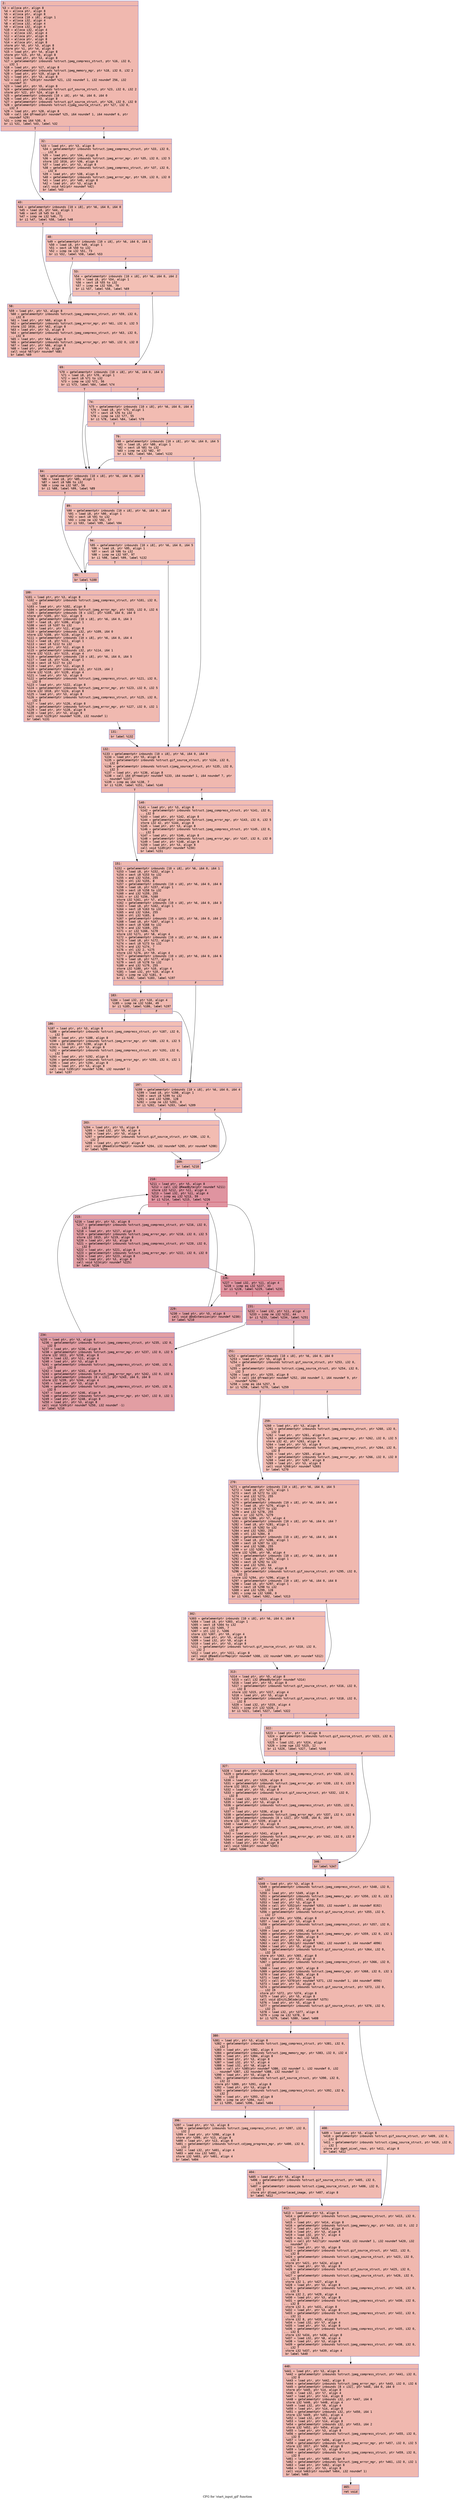 digraph "CFG for 'start_input_gif' function" {
	label="CFG for 'start_input_gif' function";

	Node0x600000b2a0d0 [shape=record,color="#3d50c3ff", style=filled, fillcolor="#dc5d4a70" fontname="Courier",label="{2:\l|  %3 = alloca ptr, align 8\l  %4 = alloca ptr, align 8\l  %5 = alloca ptr, align 8\l  %6 = alloca [10 x i8], align 1\l  %7 = alloca i32, align 4\l  %8 = alloca i32, align 4\l  %9 = alloca i32, align 4\l  %10 = alloca i32, align 4\l  %11 = alloca i32, align 4\l  %12 = alloca ptr, align 8\l  %13 = alloca ptr, align 8\l  %14 = alloca ptr, align 8\l  store ptr %0, ptr %3, align 8\l  store ptr %1, ptr %4, align 8\l  %15 = load ptr, ptr %4, align 8\l  store ptr %15, ptr %5, align 8\l  %16 = load ptr, ptr %3, align 8\l  %17 = getelementptr inbounds %struct.jpeg_compress_struct, ptr %16, i32 0,\l... i32 1\l  %18 = load ptr, ptr %17, align 8\l  %19 = getelementptr inbounds %struct.jpeg_memory_mgr, ptr %18, i32 0, i32 2\l  %20 = load ptr, ptr %19, align 8\l  %21 = load ptr, ptr %3, align 8\l  %22 = call ptr %20(ptr noundef %21, i32 noundef 1, i32 noundef 256, i32\l... noundef 3)\l  %23 = load ptr, ptr %5, align 8\l  %24 = getelementptr inbounds %struct.gif_source_struct, ptr %23, i32 0, i32 2\l  store ptr %22, ptr %24, align 8\l  %25 = getelementptr inbounds [10 x i8], ptr %6, i64 0, i64 0\l  %26 = load ptr, ptr %5, align 8\l  %27 = getelementptr inbounds %struct.gif_source_struct, ptr %26, i32 0, i32 0\l  %28 = getelementptr inbounds %struct.cjpeg_source_struct, ptr %27, i32 0,\l... i32 3\l  %29 = load ptr, ptr %28, align 8\l  %30 = call i64 @fread(ptr noundef %25, i64 noundef 1, i64 noundef 6, ptr\l... noundef %29)\l  %31 = icmp eq i64 %30, 6\l  br i1 %31, label %43, label %32\l|{<s0>T|<s1>F}}"];
	Node0x600000b2a0d0:s0 -> Node0x600000b2a170[tooltip="2 -> 43\nProbability 50.00%" ];
	Node0x600000b2a0d0:s1 -> Node0x600000b2a120[tooltip="2 -> 32\nProbability 50.00%" ];
	Node0x600000b2a120 [shape=record,color="#3d50c3ff", style=filled, fillcolor="#e1675170" fontname="Courier",label="{32:\l|  %33 = load ptr, ptr %3, align 8\l  %34 = getelementptr inbounds %struct.jpeg_compress_struct, ptr %33, i32 0,\l... i32 0\l  %35 = load ptr, ptr %34, align 8\l  %36 = getelementptr inbounds %struct.jpeg_error_mgr, ptr %35, i32 0, i32 5\l  store i32 1016, ptr %36, align 8\l  %37 = load ptr, ptr %3, align 8\l  %38 = getelementptr inbounds %struct.jpeg_compress_struct, ptr %37, i32 0,\l... i32 0\l  %39 = load ptr, ptr %38, align 8\l  %40 = getelementptr inbounds %struct.jpeg_error_mgr, ptr %39, i32 0, i32 0\l  %41 = load ptr, ptr %40, align 8\l  %42 = load ptr, ptr %3, align 8\l  call void %41(ptr noundef %42)\l  br label %43\l}"];
	Node0x600000b2a120 -> Node0x600000b2a170[tooltip="32 -> 43\nProbability 100.00%" ];
	Node0x600000b2a170 [shape=record,color="#3d50c3ff", style=filled, fillcolor="#dc5d4a70" fontname="Courier",label="{43:\l|  %44 = getelementptr inbounds [10 x i8], ptr %6, i64 0, i64 0\l  %45 = load i8, ptr %44, align 1\l  %46 = sext i8 %45 to i32\l  %47 = icmp ne i32 %46, 71\l  br i1 %47, label %58, label %48\l|{<s0>T|<s1>F}}"];
	Node0x600000b2a170:s0 -> Node0x600000b2a260[tooltip="43 -> 58\nProbability 50.00%" ];
	Node0x600000b2a170:s1 -> Node0x600000b2a1c0[tooltip="43 -> 48\nProbability 50.00%" ];
	Node0x600000b2a1c0 [shape=record,color="#3d50c3ff", style=filled, fillcolor="#e1675170" fontname="Courier",label="{48:\l|  %49 = getelementptr inbounds [10 x i8], ptr %6, i64 0, i64 1\l  %50 = load i8, ptr %49, align 1\l  %51 = sext i8 %50 to i32\l  %52 = icmp ne i32 %51, 73\l  br i1 %52, label %58, label %53\l|{<s0>T|<s1>F}}"];
	Node0x600000b2a1c0:s0 -> Node0x600000b2a260[tooltip="48 -> 58\nProbability 50.00%" ];
	Node0x600000b2a1c0:s1 -> Node0x600000b2a210[tooltip="48 -> 53\nProbability 50.00%" ];
	Node0x600000b2a210 [shape=record,color="#3d50c3ff", style=filled, fillcolor="#e5705870" fontname="Courier",label="{53:\l|  %54 = getelementptr inbounds [10 x i8], ptr %6, i64 0, i64 2\l  %55 = load i8, ptr %54, align 1\l  %56 = sext i8 %55 to i32\l  %57 = icmp ne i32 %56, 70\l  br i1 %57, label %58, label %69\l|{<s0>T|<s1>F}}"];
	Node0x600000b2a210:s0 -> Node0x600000b2a260[tooltip="53 -> 58\nProbability 50.00%" ];
	Node0x600000b2a210:s1 -> Node0x600000b2a2b0[tooltip="53 -> 69\nProbability 50.00%" ];
	Node0x600000b2a260 [shape=record,color="#3d50c3ff", style=filled, fillcolor="#dc5d4a70" fontname="Courier",label="{58:\l|  %59 = load ptr, ptr %3, align 8\l  %60 = getelementptr inbounds %struct.jpeg_compress_struct, ptr %59, i32 0,\l... i32 0\l  %61 = load ptr, ptr %60, align 8\l  %62 = getelementptr inbounds %struct.jpeg_error_mgr, ptr %61, i32 0, i32 5\l  store i32 1016, ptr %62, align 8\l  %63 = load ptr, ptr %3, align 8\l  %64 = getelementptr inbounds %struct.jpeg_compress_struct, ptr %63, i32 0,\l... i32 0\l  %65 = load ptr, ptr %64, align 8\l  %66 = getelementptr inbounds %struct.jpeg_error_mgr, ptr %65, i32 0, i32 0\l  %67 = load ptr, ptr %66, align 8\l  %68 = load ptr, ptr %3, align 8\l  call void %67(ptr noundef %68)\l  br label %69\l}"];
	Node0x600000b2a260 -> Node0x600000b2a2b0[tooltip="58 -> 69\nProbability 100.00%" ];
	Node0x600000b2a2b0 [shape=record,color="#3d50c3ff", style=filled, fillcolor="#dc5d4a70" fontname="Courier",label="{69:\l|  %70 = getelementptr inbounds [10 x i8], ptr %6, i64 0, i64 3\l  %71 = load i8, ptr %70, align 1\l  %72 = sext i8 %71 to i32\l  %73 = icmp ne i32 %72, 56\l  br i1 %73, label %84, label %74\l|{<s0>T|<s1>F}}"];
	Node0x600000b2a2b0:s0 -> Node0x600000b2a3a0[tooltip="69 -> 84\nProbability 50.00%" ];
	Node0x600000b2a2b0:s1 -> Node0x600000b2a300[tooltip="69 -> 74\nProbability 50.00%" ];
	Node0x600000b2a300 [shape=record,color="#3d50c3ff", style=filled, fillcolor="#e1675170" fontname="Courier",label="{74:\l|  %75 = getelementptr inbounds [10 x i8], ptr %6, i64 0, i64 4\l  %76 = load i8, ptr %75, align 1\l  %77 = sext i8 %76 to i32\l  %78 = icmp ne i32 %77, 55\l  br i1 %78, label %84, label %79\l|{<s0>T|<s1>F}}"];
	Node0x600000b2a300:s0 -> Node0x600000b2a3a0[tooltip="74 -> 84\nProbability 50.00%" ];
	Node0x600000b2a300:s1 -> Node0x600000b2a350[tooltip="74 -> 79\nProbability 50.00%" ];
	Node0x600000b2a350 [shape=record,color="#3d50c3ff", style=filled, fillcolor="#e5705870" fontname="Courier",label="{79:\l|  %80 = getelementptr inbounds [10 x i8], ptr %6, i64 0, i64 5\l  %81 = load i8, ptr %80, align 1\l  %82 = sext i8 %81 to i32\l  %83 = icmp ne i32 %82, 97\l  br i1 %83, label %84, label %132\l|{<s0>T|<s1>F}}"];
	Node0x600000b2a350:s0 -> Node0x600000b2a3a0[tooltip="79 -> 84\nProbability 50.00%" ];
	Node0x600000b2a350:s1 -> Node0x600000b2a580[tooltip="79 -> 132\nProbability 50.00%" ];
	Node0x600000b2a3a0 [shape=record,color="#3d50c3ff", style=filled, fillcolor="#dc5d4a70" fontname="Courier",label="{84:\l|  %85 = getelementptr inbounds [10 x i8], ptr %6, i64 0, i64 3\l  %86 = load i8, ptr %85, align 1\l  %87 = sext i8 %86 to i32\l  %88 = icmp ne i32 %87, 56\l  br i1 %88, label %99, label %89\l|{<s0>T|<s1>F}}"];
	Node0x600000b2a3a0:s0 -> Node0x600000b2a490[tooltip="84 -> 99\nProbability 50.00%" ];
	Node0x600000b2a3a0:s1 -> Node0x600000b2a3f0[tooltip="84 -> 89\nProbability 50.00%" ];
	Node0x600000b2a3f0 [shape=record,color="#3d50c3ff", style=filled, fillcolor="#e1675170" fontname="Courier",label="{89:\l|  %90 = getelementptr inbounds [10 x i8], ptr %6, i64 0, i64 4\l  %91 = load i8, ptr %90, align 1\l  %92 = sext i8 %91 to i32\l  %93 = icmp ne i32 %92, 57\l  br i1 %93, label %99, label %94\l|{<s0>T|<s1>F}}"];
	Node0x600000b2a3f0:s0 -> Node0x600000b2a490[tooltip="89 -> 99\nProbability 50.00%" ];
	Node0x600000b2a3f0:s1 -> Node0x600000b2a440[tooltip="89 -> 94\nProbability 50.00%" ];
	Node0x600000b2a440 [shape=record,color="#3d50c3ff", style=filled, fillcolor="#e5705870" fontname="Courier",label="{94:\l|  %95 = getelementptr inbounds [10 x i8], ptr %6, i64 0, i64 5\l  %96 = load i8, ptr %95, align 1\l  %97 = sext i8 %96 to i32\l  %98 = icmp ne i32 %97, 97\l  br i1 %98, label %99, label %132\l|{<s0>T|<s1>F}}"];
	Node0x600000b2a440:s0 -> Node0x600000b2a490[tooltip="94 -> 99\nProbability 50.00%" ];
	Node0x600000b2a440:s1 -> Node0x600000b2a580[tooltip="94 -> 132\nProbability 50.00%" ];
	Node0x600000b2a490 [shape=record,color="#3d50c3ff", style=filled, fillcolor="#de614d70" fontname="Courier",label="{99:\l|  br label %100\l}"];
	Node0x600000b2a490 -> Node0x600000b2a4e0[tooltip="99 -> 100\nProbability 100.00%" ];
	Node0x600000b2a4e0 [shape=record,color="#3d50c3ff", style=filled, fillcolor="#de614d70" fontname="Courier",label="{100:\l|  %101 = load ptr, ptr %3, align 8\l  %102 = getelementptr inbounds %struct.jpeg_compress_struct, ptr %101, i32 0,\l... i32 0\l  %103 = load ptr, ptr %102, align 8\l  %104 = getelementptr inbounds %struct.jpeg_error_mgr, ptr %103, i32 0, i32 6\l  %105 = getelementptr inbounds [8 x i32], ptr %104, i64 0, i64 0\l  store ptr %105, ptr %12, align 8\l  %106 = getelementptr inbounds [10 x i8], ptr %6, i64 0, i64 3\l  %107 = load i8, ptr %106, align 1\l  %108 = sext i8 %107 to i32\l  %109 = load ptr, ptr %12, align 8\l  %110 = getelementptr inbounds i32, ptr %109, i64 0\l  store i32 %108, ptr %110, align 4\l  %111 = getelementptr inbounds [10 x i8], ptr %6, i64 0, i64 4\l  %112 = load i8, ptr %111, align 1\l  %113 = sext i8 %112 to i32\l  %114 = load ptr, ptr %12, align 8\l  %115 = getelementptr inbounds i32, ptr %114, i64 1\l  store i32 %113, ptr %115, align 4\l  %116 = getelementptr inbounds [10 x i8], ptr %6, i64 0, i64 5\l  %117 = load i8, ptr %116, align 1\l  %118 = sext i8 %117 to i32\l  %119 = load ptr, ptr %12, align 8\l  %120 = getelementptr inbounds i32, ptr %119, i64 2\l  store i32 %118, ptr %120, align 4\l  %121 = load ptr, ptr %3, align 8\l  %122 = getelementptr inbounds %struct.jpeg_compress_struct, ptr %121, i32 0,\l... i32 0\l  %123 = load ptr, ptr %122, align 8\l  %124 = getelementptr inbounds %struct.jpeg_error_mgr, ptr %123, i32 0, i32 5\l  store i32 1018, ptr %124, align 8\l  %125 = load ptr, ptr %3, align 8\l  %126 = getelementptr inbounds %struct.jpeg_compress_struct, ptr %125, i32 0,\l... i32 0\l  %127 = load ptr, ptr %126, align 8\l  %128 = getelementptr inbounds %struct.jpeg_error_mgr, ptr %127, i32 0, i32 1\l  %129 = load ptr, ptr %128, align 8\l  %130 = load ptr, ptr %3, align 8\l  call void %129(ptr noundef %130, i32 noundef 1)\l  br label %131\l}"];
	Node0x600000b2a4e0 -> Node0x600000b2a530[tooltip="100 -> 131\nProbability 100.00%" ];
	Node0x600000b2a530 [shape=record,color="#3d50c3ff", style=filled, fillcolor="#de614d70" fontname="Courier",label="{131:\l|  br label %132\l}"];
	Node0x600000b2a530 -> Node0x600000b2a580[tooltip="131 -> 132\nProbability 100.00%" ];
	Node0x600000b2a580 [shape=record,color="#3d50c3ff", style=filled, fillcolor="#dc5d4a70" fontname="Courier",label="{132:\l|  %133 = getelementptr inbounds [10 x i8], ptr %6, i64 0, i64 0\l  %134 = load ptr, ptr %5, align 8\l  %135 = getelementptr inbounds %struct.gif_source_struct, ptr %134, i32 0,\l... i32 0\l  %136 = getelementptr inbounds %struct.cjpeg_source_struct, ptr %135, i32 0,\l... i32 3\l  %137 = load ptr, ptr %136, align 8\l  %138 = call i64 @fread(ptr noundef %133, i64 noundef 1, i64 noundef 7, ptr\l... noundef %137)\l  %139 = icmp eq i64 %138, 7\l  br i1 %139, label %151, label %140\l|{<s0>T|<s1>F}}"];
	Node0x600000b2a580:s0 -> Node0x600000b2a620[tooltip="132 -> 151\nProbability 50.00%" ];
	Node0x600000b2a580:s1 -> Node0x600000b2a5d0[tooltip="132 -> 140\nProbability 50.00%" ];
	Node0x600000b2a5d0 [shape=record,color="#3d50c3ff", style=filled, fillcolor="#e1675170" fontname="Courier",label="{140:\l|  %141 = load ptr, ptr %3, align 8\l  %142 = getelementptr inbounds %struct.jpeg_compress_struct, ptr %141, i32 0,\l... i32 0\l  %143 = load ptr, ptr %142, align 8\l  %144 = getelementptr inbounds %struct.jpeg_error_mgr, ptr %143, i32 0, i32 5\l  store i32 42, ptr %144, align 8\l  %145 = load ptr, ptr %3, align 8\l  %146 = getelementptr inbounds %struct.jpeg_compress_struct, ptr %145, i32 0,\l... i32 0\l  %147 = load ptr, ptr %146, align 8\l  %148 = getelementptr inbounds %struct.jpeg_error_mgr, ptr %147, i32 0, i32 0\l  %149 = load ptr, ptr %148, align 8\l  %150 = load ptr, ptr %3, align 8\l  call void %149(ptr noundef %150)\l  br label %151\l}"];
	Node0x600000b2a5d0 -> Node0x600000b2a620[tooltip="140 -> 151\nProbability 100.00%" ];
	Node0x600000b2a620 [shape=record,color="#3d50c3ff", style=filled, fillcolor="#dc5d4a70" fontname="Courier",label="{151:\l|  %152 = getelementptr inbounds [10 x i8], ptr %6, i64 0, i64 1\l  %153 = load i8, ptr %152, align 1\l  %154 = sext i8 %153 to i32\l  %155 = and i32 %154, 255\l  %156 = shl i32 %155, 8\l  %157 = getelementptr inbounds [10 x i8], ptr %6, i64 0, i64 0\l  %158 = load i8, ptr %157, align 1\l  %159 = sext i8 %158 to i32\l  %160 = and i32 %159, 255\l  %161 = or i32 %156, %160\l  store i32 %161, ptr %7, align 4\l  %162 = getelementptr inbounds [10 x i8], ptr %6, i64 0, i64 3\l  %163 = load i8, ptr %162, align 1\l  %164 = sext i8 %163 to i32\l  %165 = and i32 %164, 255\l  %166 = shl i32 %165, 8\l  %167 = getelementptr inbounds [10 x i8], ptr %6, i64 0, i64 2\l  %168 = load i8, ptr %167, align 1\l  %169 = sext i8 %168 to i32\l  %170 = and i32 %169, 255\l  %171 = or i32 %166, %170\l  store i32 %171, ptr %8, align 4\l  %172 = getelementptr inbounds [10 x i8], ptr %6, i64 0, i64 4\l  %173 = load i8, ptr %172, align 1\l  %174 = sext i8 %173 to i32\l  %175 = and i32 %174, 7\l  %176 = shl i32 2, %175\l  store i32 %176, ptr %9, align 4\l  %177 = getelementptr inbounds [10 x i8], ptr %6, i64 0, i64 6\l  %178 = load i8, ptr %177, align 1\l  %179 = sext i8 %178 to i32\l  %180 = and i32 %179, 255\l  store i32 %180, ptr %10, align 4\l  %181 = load i32, ptr %10, align 4\l  %182 = icmp ne i32 %181, 0\l  br i1 %182, label %183, label %197\l|{<s0>T|<s1>F}}"];
	Node0x600000b2a620:s0 -> Node0x600000b2a670[tooltip="151 -> 183\nProbability 62.50%" ];
	Node0x600000b2a620:s1 -> Node0x600000b2a710[tooltip="151 -> 197\nProbability 37.50%" ];
	Node0x600000b2a670 [shape=record,color="#3d50c3ff", style=filled, fillcolor="#de614d70" fontname="Courier",label="{183:\l|  %184 = load i32, ptr %10, align 4\l  %185 = icmp ne i32 %184, 49\l  br i1 %185, label %186, label %197\l|{<s0>T|<s1>F}}"];
	Node0x600000b2a670:s0 -> Node0x600000b2a6c0[tooltip="183 -> 186\nProbability 50.00%" ];
	Node0x600000b2a670:s1 -> Node0x600000b2a710[tooltip="183 -> 197\nProbability 50.00%" ];
	Node0x600000b2a6c0 [shape=record,color="#3d50c3ff", style=filled, fillcolor="#e36c5570" fontname="Courier",label="{186:\l|  %187 = load ptr, ptr %3, align 8\l  %188 = getelementptr inbounds %struct.jpeg_compress_struct, ptr %187, i32 0,\l... i32 0\l  %189 = load ptr, ptr %188, align 8\l  %190 = getelementptr inbounds %struct.jpeg_error_mgr, ptr %189, i32 0, i32 5\l  store i32 1020, ptr %190, align 8\l  %191 = load ptr, ptr %3, align 8\l  %192 = getelementptr inbounds %struct.jpeg_compress_struct, ptr %191, i32 0,\l... i32 0\l  %193 = load ptr, ptr %192, align 8\l  %194 = getelementptr inbounds %struct.jpeg_error_mgr, ptr %193, i32 0, i32 1\l  %195 = load ptr, ptr %194, align 8\l  %196 = load ptr, ptr %3, align 8\l  call void %195(ptr noundef %196, i32 noundef 1)\l  br label %197\l}"];
	Node0x600000b2a6c0 -> Node0x600000b2a710[tooltip="186 -> 197\nProbability 100.00%" ];
	Node0x600000b2a710 [shape=record,color="#3d50c3ff", style=filled, fillcolor="#dc5d4a70" fontname="Courier",label="{197:\l|  %198 = getelementptr inbounds [10 x i8], ptr %6, i64 0, i64 4\l  %199 = load i8, ptr %198, align 1\l  %200 = sext i8 %199 to i32\l  %201 = and i32 %200, 128\l  %202 = icmp ne i32 %201, 0\l  br i1 %202, label %203, label %209\l|{<s0>T|<s1>F}}"];
	Node0x600000b2a710:s0 -> Node0x600000b2a760[tooltip="197 -> 203\nProbability 50.00%" ];
	Node0x600000b2a710:s1 -> Node0x600000b2a7b0[tooltip="197 -> 209\nProbability 50.00%" ];
	Node0x600000b2a760 [shape=record,color="#3d50c3ff", style=filled, fillcolor="#e1675170" fontname="Courier",label="{203:\l|  %204 = load ptr, ptr %5, align 8\l  %205 = load i32, ptr %9, align 4\l  %206 = load ptr, ptr %5, align 8\l  %207 = getelementptr inbounds %struct.gif_source_struct, ptr %206, i32 0,\l... i32 2\l  %208 = load ptr, ptr %207, align 8\l  call void @ReadColorMap(ptr noundef %204, i32 noundef %205, ptr noundef %208)\l  br label %209\l}"];
	Node0x600000b2a760 -> Node0x600000b2a7b0[tooltip="203 -> 209\nProbability 100.00%" ];
	Node0x600000b2a7b0 [shape=record,color="#3d50c3ff", style=filled, fillcolor="#dc5d4a70" fontname="Courier",label="{209:\l|  br label %210\l}"];
	Node0x600000b2a7b0 -> Node0x600000b2a800[tooltip="209 -> 210\nProbability 100.00%" ];
	Node0x600000b2a800 [shape=record,color="#b70d28ff", style=filled, fillcolor="#b70d2870" fontname="Courier",label="{210:\l|  %211 = load ptr, ptr %5, align 8\l  %212 = call i32 @ReadByte(ptr noundef %211)\l  store i32 %212, ptr %11, align 4\l  %213 = load i32, ptr %11, align 4\l  %214 = icmp eq i32 %213, 59\l  br i1 %214, label %215, label %226\l|{<s0>T|<s1>F}}"];
	Node0x600000b2a800:s0 -> Node0x600000b2a850[tooltip="210 -> 215\nProbability 50.00%" ];
	Node0x600000b2a800:s1 -> Node0x600000b2a8a0[tooltip="210 -> 226\nProbability 50.00%" ];
	Node0x600000b2a850 [shape=record,color="#3d50c3ff", style=filled, fillcolor="#be242e70" fontname="Courier",label="{215:\l|  %216 = load ptr, ptr %3, align 8\l  %217 = getelementptr inbounds %struct.jpeg_compress_struct, ptr %216, i32 0,\l... i32 0\l  %218 = load ptr, ptr %217, align 8\l  %219 = getelementptr inbounds %struct.jpeg_error_mgr, ptr %218, i32 0, i32 5\l  store i32 1015, ptr %219, align 8\l  %220 = load ptr, ptr %3, align 8\l  %221 = getelementptr inbounds %struct.jpeg_compress_struct, ptr %220, i32 0,\l... i32 0\l  %222 = load ptr, ptr %221, align 8\l  %223 = getelementptr inbounds %struct.jpeg_error_mgr, ptr %222, i32 0, i32 0\l  %224 = load ptr, ptr %223, align 8\l  %225 = load ptr, ptr %3, align 8\l  call void %224(ptr noundef %225)\l  br label %226\l}"];
	Node0x600000b2a850 -> Node0x600000b2a8a0[tooltip="215 -> 226\nProbability 100.00%" ];
	Node0x600000b2a8a0 [shape=record,color="#b70d28ff", style=filled, fillcolor="#b70d2870" fontname="Courier",label="{226:\l|  %227 = load i32, ptr %11, align 4\l  %228 = icmp eq i32 %227, 33\l  br i1 %228, label %229, label %231\l|{<s0>T|<s1>F}}"];
	Node0x600000b2a8a0:s0 -> Node0x600000b2a8f0[tooltip="226 -> 229\nProbability 50.00%" ];
	Node0x600000b2a8a0:s1 -> Node0x600000b2a940[tooltip="226 -> 231\nProbability 50.00%" ];
	Node0x600000b2a8f0 [shape=record,color="#3d50c3ff", style=filled, fillcolor="#be242e70" fontname="Courier",label="{229:\l|  %230 = load ptr, ptr %5, align 8\l  call void @DoExtension(ptr noundef %230)\l  br label %210\l}"];
	Node0x600000b2a8f0 -> Node0x600000b2a800[tooltip="229 -> 210\nProbability 100.00%" ];
	Node0x600000b2a940 [shape=record,color="#3d50c3ff", style=filled, fillcolor="#be242e70" fontname="Courier",label="{231:\l|  %232 = load i32, ptr %11, align 4\l  %233 = icmp ne i32 %232, 44\l  br i1 %233, label %234, label %251\l|{<s0>T|<s1>F}}"];
	Node0x600000b2a940:s0 -> Node0x600000b2a990[tooltip="231 -> 234\nProbability 96.88%" ];
	Node0x600000b2a940:s1 -> Node0x600000b2a9e0[tooltip="231 -> 251\nProbability 3.12%" ];
	Node0x600000b2a990 [shape=record,color="#3d50c3ff", style=filled, fillcolor="#be242e70" fontname="Courier",label="{234:\l|  %235 = load ptr, ptr %3, align 8\l  %236 = getelementptr inbounds %struct.jpeg_compress_struct, ptr %235, i32 0,\l... i32 0\l  %237 = load ptr, ptr %236, align 8\l  %238 = getelementptr inbounds %struct.jpeg_error_mgr, ptr %237, i32 0, i32 5\l  store i32 1022, ptr %238, align 8\l  %239 = load i32, ptr %11, align 4\l  %240 = load ptr, ptr %3, align 8\l  %241 = getelementptr inbounds %struct.jpeg_compress_struct, ptr %240, i32 0,\l... i32 0\l  %242 = load ptr, ptr %241, align 8\l  %243 = getelementptr inbounds %struct.jpeg_error_mgr, ptr %242, i32 0, i32 6\l  %244 = getelementptr inbounds [8 x i32], ptr %243, i64 0, i64 0\l  store i32 %239, ptr %244, align 4\l  %245 = load ptr, ptr %3, align 8\l  %246 = getelementptr inbounds %struct.jpeg_compress_struct, ptr %245, i32 0,\l... i32 0\l  %247 = load ptr, ptr %246, align 8\l  %248 = getelementptr inbounds %struct.jpeg_error_mgr, ptr %247, i32 0, i32 1\l  %249 = load ptr, ptr %248, align 8\l  %250 = load ptr, ptr %3, align 8\l  call void %249(ptr noundef %250, i32 noundef -1)\l  br label %210\l}"];
	Node0x600000b2a990 -> Node0x600000b2a800[tooltip="234 -> 210\nProbability 100.00%" ];
	Node0x600000b2a9e0 [shape=record,color="#3d50c3ff", style=filled, fillcolor="#dc5d4a70" fontname="Courier",label="{251:\l|  %252 = getelementptr inbounds [10 x i8], ptr %6, i64 0, i64 0\l  %253 = load ptr, ptr %5, align 8\l  %254 = getelementptr inbounds %struct.gif_source_struct, ptr %253, i32 0,\l... i32 0\l  %255 = getelementptr inbounds %struct.cjpeg_source_struct, ptr %254, i32 0,\l... i32 3\l  %256 = load ptr, ptr %255, align 8\l  %257 = call i64 @fread(ptr noundef %252, i64 noundef 1, i64 noundef 9, ptr\l... noundef %256)\l  %258 = icmp eq i64 %257, 9\l  br i1 %258, label %270, label %259\l|{<s0>T|<s1>F}}"];
	Node0x600000b2a9e0:s0 -> Node0x600000b2aa80[tooltip="251 -> 270\nProbability 50.00%" ];
	Node0x600000b2a9e0:s1 -> Node0x600000b2aa30[tooltip="251 -> 259\nProbability 50.00%" ];
	Node0x600000b2aa30 [shape=record,color="#3d50c3ff", style=filled, fillcolor="#e1675170" fontname="Courier",label="{259:\l|  %260 = load ptr, ptr %3, align 8\l  %261 = getelementptr inbounds %struct.jpeg_compress_struct, ptr %260, i32 0,\l... i32 0\l  %262 = load ptr, ptr %261, align 8\l  %263 = getelementptr inbounds %struct.jpeg_error_mgr, ptr %262, i32 0, i32 5\l  store i32 42, ptr %263, align 8\l  %264 = load ptr, ptr %3, align 8\l  %265 = getelementptr inbounds %struct.jpeg_compress_struct, ptr %264, i32 0,\l... i32 0\l  %266 = load ptr, ptr %265, align 8\l  %267 = getelementptr inbounds %struct.jpeg_error_mgr, ptr %266, i32 0, i32 0\l  %268 = load ptr, ptr %267, align 8\l  %269 = load ptr, ptr %3, align 8\l  call void %268(ptr noundef %269)\l  br label %270\l}"];
	Node0x600000b2aa30 -> Node0x600000b2aa80[tooltip="259 -> 270\nProbability 100.00%" ];
	Node0x600000b2aa80 [shape=record,color="#3d50c3ff", style=filled, fillcolor="#dc5d4a70" fontname="Courier",label="{270:\l|  %271 = getelementptr inbounds [10 x i8], ptr %6, i64 0, i64 5\l  %272 = load i8, ptr %271, align 1\l  %273 = sext i8 %272 to i32\l  %274 = and i32 %273, 255\l  %275 = shl i32 %274, 8\l  %276 = getelementptr inbounds [10 x i8], ptr %6, i64 0, i64 4\l  %277 = load i8, ptr %276, align 1\l  %278 = sext i8 %277 to i32\l  %279 = and i32 %278, 255\l  %280 = or i32 %275, %279\l  store i32 %280, ptr %7, align 4\l  %281 = getelementptr inbounds [10 x i8], ptr %6, i64 0, i64 7\l  %282 = load i8, ptr %281, align 1\l  %283 = sext i8 %282 to i32\l  %284 = and i32 %283, 255\l  %285 = shl i32 %284, 8\l  %286 = getelementptr inbounds [10 x i8], ptr %6, i64 0, i64 6\l  %287 = load i8, ptr %286, align 1\l  %288 = sext i8 %287 to i32\l  %289 = and i32 %288, 255\l  %290 = or i32 %285, %289\l  store i32 %290, ptr %8, align 4\l  %291 = getelementptr inbounds [10 x i8], ptr %6, i64 0, i64 8\l  %292 = load i8, ptr %291, align 1\l  %293 = sext i8 %292 to i32\l  %294 = and i32 %293, 64\l  %295 = load ptr, ptr %5, align 8\l  %296 = getelementptr inbounds %struct.gif_source_struct, ptr %295, i32 0,\l... i32 21\l  store i32 %294, ptr %296, align 8\l  %297 = getelementptr inbounds [10 x i8], ptr %6, i64 0, i64 8\l  %298 = load i8, ptr %297, align 1\l  %299 = sext i8 %298 to i32\l  %300 = and i32 %299, 128\l  %301 = icmp ne i32 %300, 0\l  br i1 %301, label %302, label %313\l|{<s0>T|<s1>F}}"];
	Node0x600000b2aa80:s0 -> Node0x600000b2aad0[tooltip="270 -> 302\nProbability 50.00%" ];
	Node0x600000b2aa80:s1 -> Node0x600000b2ab20[tooltip="270 -> 313\nProbability 50.00%" ];
	Node0x600000b2aad0 [shape=record,color="#3d50c3ff", style=filled, fillcolor="#e1675170" fontname="Courier",label="{302:\l|  %303 = getelementptr inbounds [10 x i8], ptr %6, i64 0, i64 8\l  %304 = load i8, ptr %303, align 1\l  %305 = sext i8 %304 to i32\l  %306 = and i32 %305, 7\l  %307 = shl i32 2, %306\l  store i32 %307, ptr %9, align 4\l  %308 = load ptr, ptr %5, align 8\l  %309 = load i32, ptr %9, align 4\l  %310 = load ptr, ptr %5, align 8\l  %311 = getelementptr inbounds %struct.gif_source_struct, ptr %310, i32 0,\l... i32 2\l  %312 = load ptr, ptr %311, align 8\l  call void @ReadColorMap(ptr noundef %308, i32 noundef %309, ptr noundef %312)\l  br label %313\l}"];
	Node0x600000b2aad0 -> Node0x600000b2ab20[tooltip="302 -> 313\nProbability 100.00%" ];
	Node0x600000b2ab20 [shape=record,color="#3d50c3ff", style=filled, fillcolor="#dc5d4a70" fontname="Courier",label="{313:\l|  %314 = load ptr, ptr %5, align 8\l  %315 = call i32 @ReadByte(ptr noundef %314)\l  %316 = load ptr, ptr %5, align 8\l  %317 = getelementptr inbounds %struct.gif_source_struct, ptr %316, i32 0,\l... i32 8\l  store i32 %315, ptr %317, align 4\l  %318 = load ptr, ptr %5, align 8\l  %319 = getelementptr inbounds %struct.gif_source_struct, ptr %318, i32 0,\l... i32 8\l  %320 = load i32, ptr %319, align 4\l  %321 = icmp slt i32 %320, 2\l  br i1 %321, label %327, label %322\l|{<s0>T|<s1>F}}"];
	Node0x600000b2ab20:s0 -> Node0x600000b2abc0[tooltip="313 -> 327\nProbability 50.00%" ];
	Node0x600000b2ab20:s1 -> Node0x600000b2ab70[tooltip="313 -> 322\nProbability 50.00%" ];
	Node0x600000b2ab70 [shape=record,color="#3d50c3ff", style=filled, fillcolor="#e1675170" fontname="Courier",label="{322:\l|  %323 = load ptr, ptr %5, align 8\l  %324 = getelementptr inbounds %struct.gif_source_struct, ptr %323, i32 0,\l... i32 8\l  %325 = load i32, ptr %324, align 4\l  %326 = icmp sge i32 %325, 12\l  br i1 %326, label %327, label %346\l|{<s0>T|<s1>F}}"];
	Node0x600000b2ab70:s0 -> Node0x600000b2abc0[tooltip="322 -> 327\nProbability 50.00%" ];
	Node0x600000b2ab70:s1 -> Node0x600000b2ac10[tooltip="322 -> 346\nProbability 50.00%" ];
	Node0x600000b2abc0 [shape=record,color="#3d50c3ff", style=filled, fillcolor="#de614d70" fontname="Courier",label="{327:\l|  %328 = load ptr, ptr %3, align 8\l  %329 = getelementptr inbounds %struct.jpeg_compress_struct, ptr %328, i32 0,\l... i32 0\l  %330 = load ptr, ptr %329, align 8\l  %331 = getelementptr inbounds %struct.jpeg_error_mgr, ptr %330, i32 0, i32 5\l  store i32 1013, ptr %331, align 8\l  %332 = load ptr, ptr %5, align 8\l  %333 = getelementptr inbounds %struct.gif_source_struct, ptr %332, i32 0,\l... i32 8\l  %334 = load i32, ptr %333, align 4\l  %335 = load ptr, ptr %3, align 8\l  %336 = getelementptr inbounds %struct.jpeg_compress_struct, ptr %335, i32 0,\l... i32 0\l  %337 = load ptr, ptr %336, align 8\l  %338 = getelementptr inbounds %struct.jpeg_error_mgr, ptr %337, i32 0, i32 6\l  %339 = getelementptr inbounds [8 x i32], ptr %338, i64 0, i64 0\l  store i32 %334, ptr %339, align 4\l  %340 = load ptr, ptr %3, align 8\l  %341 = getelementptr inbounds %struct.jpeg_compress_struct, ptr %340, i32 0,\l... i32 0\l  %342 = load ptr, ptr %341, align 8\l  %343 = getelementptr inbounds %struct.jpeg_error_mgr, ptr %342, i32 0, i32 0\l  %344 = load ptr, ptr %343, align 8\l  %345 = load ptr, ptr %3, align 8\l  call void %344(ptr noundef %345)\l  br label %346\l}"];
	Node0x600000b2abc0 -> Node0x600000b2ac10[tooltip="327 -> 346\nProbability 100.00%" ];
	Node0x600000b2ac10 [shape=record,color="#3d50c3ff", style=filled, fillcolor="#dc5d4a70" fontname="Courier",label="{346:\l|  br label %347\l}"];
	Node0x600000b2ac10 -> Node0x600000b2ac60[tooltip="346 -> 347\nProbability 100.00%" ];
	Node0x600000b2ac60 [shape=record,color="#3d50c3ff", style=filled, fillcolor="#dc5d4a70" fontname="Courier",label="{347:\l|  %348 = load ptr, ptr %3, align 8\l  %349 = getelementptr inbounds %struct.jpeg_compress_struct, ptr %348, i32 0,\l... i32 1\l  %350 = load ptr, ptr %349, align 8\l  %351 = getelementptr inbounds %struct.jpeg_memory_mgr, ptr %350, i32 0, i32 1\l  %352 = load ptr, ptr %351, align 8\l  %353 = load ptr, ptr %3, align 8\l  %354 = call ptr %352(ptr noundef %353, i32 noundef 1, i64 noundef 8192)\l  %355 = load ptr, ptr %5, align 8\l  %356 = getelementptr inbounds %struct.gif_source_struct, ptr %355, i32 0,\l... i32 17\l  store ptr %354, ptr %356, align 8\l  %357 = load ptr, ptr %3, align 8\l  %358 = getelementptr inbounds %struct.jpeg_compress_struct, ptr %357, i32 0,\l... i32 1\l  %359 = load ptr, ptr %358, align 8\l  %360 = getelementptr inbounds %struct.jpeg_memory_mgr, ptr %359, i32 0, i32 1\l  %361 = load ptr, ptr %360, align 8\l  %362 = load ptr, ptr %3, align 8\l  %363 = call ptr %361(ptr noundef %362, i32 noundef 1, i64 noundef 4096)\l  %364 = load ptr, ptr %5, align 8\l  %365 = getelementptr inbounds %struct.gif_source_struct, ptr %364, i32 0,\l... i32 18\l  store ptr %363, ptr %365, align 8\l  %366 = load ptr, ptr %3, align 8\l  %367 = getelementptr inbounds %struct.jpeg_compress_struct, ptr %366, i32 0,\l... i32 1\l  %368 = load ptr, ptr %367, align 8\l  %369 = getelementptr inbounds %struct.jpeg_memory_mgr, ptr %368, i32 0, i32 1\l  %370 = load ptr, ptr %369, align 8\l  %371 = load ptr, ptr %3, align 8\l  %372 = call ptr %370(ptr noundef %371, i32 noundef 1, i64 noundef 4096)\l  %373 = load ptr, ptr %5, align 8\l  %374 = getelementptr inbounds %struct.gif_source_struct, ptr %373, i32 0,\l... i32 19\l  store ptr %372, ptr %374, align 8\l  %375 = load ptr, ptr %5, align 8\l  call void @InitLZWCode(ptr noundef %375)\l  %376 = load ptr, ptr %5, align 8\l  %377 = getelementptr inbounds %struct.gif_source_struct, ptr %376, i32 0,\l... i32 21\l  %378 = load i32, ptr %377, align 8\l  %379 = icmp ne i32 %378, 0\l  br i1 %379, label %380, label %408\l|{<s0>T|<s1>F}}"];
	Node0x600000b2ac60:s0 -> Node0x600000b2acb0[tooltip="347 -> 380\nProbability 62.50%" ];
	Node0x600000b2ac60:s1 -> Node0x600000b2ada0[tooltip="347 -> 408\nProbability 37.50%" ];
	Node0x600000b2acb0 [shape=record,color="#3d50c3ff", style=filled, fillcolor="#de614d70" fontname="Courier",label="{380:\l|  %381 = load ptr, ptr %3, align 8\l  %382 = getelementptr inbounds %struct.jpeg_compress_struct, ptr %381, i32 0,\l... i32 1\l  %383 = load ptr, ptr %382, align 8\l  %384 = getelementptr inbounds %struct.jpeg_memory_mgr, ptr %383, i32 0, i32 4\l  %385 = load ptr, ptr %384, align 8\l  %386 = load ptr, ptr %3, align 8\l  %387 = load i32, ptr %7, align 4\l  %388 = load i32, ptr %8, align 4\l  %389 = call ptr %385(ptr noundef %386, i32 noundef 1, i32 noundef 0, i32\l... noundef %387, i32 noundef %388, i32 noundef 1)\l  %390 = load ptr, ptr %5, align 8\l  %391 = getelementptr inbounds %struct.gif_source_struct, ptr %390, i32 0,\l... i32 22\l  store ptr %389, ptr %391, align 8\l  %392 = load ptr, ptr %3, align 8\l  %393 = getelementptr inbounds %struct.jpeg_compress_struct, ptr %392, i32 0,\l... i32 2\l  %394 = load ptr, ptr %393, align 8\l  %395 = icmp ne ptr %394, null\l  br i1 %395, label %396, label %404\l|{<s0>T|<s1>F}}"];
	Node0x600000b2acb0:s0 -> Node0x600000b2ad00[tooltip="380 -> 396\nProbability 62.50%" ];
	Node0x600000b2acb0:s1 -> Node0x600000b2ad50[tooltip="380 -> 404\nProbability 37.50%" ];
	Node0x600000b2ad00 [shape=record,color="#3d50c3ff", style=filled, fillcolor="#e1675170" fontname="Courier",label="{396:\l|  %397 = load ptr, ptr %3, align 8\l  %398 = getelementptr inbounds %struct.jpeg_compress_struct, ptr %397, i32 0,\l... i32 2\l  %399 = load ptr, ptr %398, align 8\l  store ptr %399, ptr %13, align 8\l  %400 = load ptr, ptr %13, align 8\l  %401 = getelementptr inbounds %struct.cdjpeg_progress_mgr, ptr %400, i32 0,\l... i32 2\l  %402 = load i32, ptr %401, align 4\l  %403 = add nsw i32 %402, 1\l  store i32 %403, ptr %401, align 4\l  br label %404\l}"];
	Node0x600000b2ad00 -> Node0x600000b2ad50[tooltip="396 -> 404\nProbability 100.00%" ];
	Node0x600000b2ad50 [shape=record,color="#3d50c3ff", style=filled, fillcolor="#de614d70" fontname="Courier",label="{404:\l|  %405 = load ptr, ptr %5, align 8\l  %406 = getelementptr inbounds %struct.gif_source_struct, ptr %405, i32 0,\l... i32 0\l  %407 = getelementptr inbounds %struct.cjpeg_source_struct, ptr %406, i32 0,\l... i32 1\l  store ptr @load_interlaced_image, ptr %407, align 8\l  br label %412\l}"];
	Node0x600000b2ad50 -> Node0x600000b2adf0[tooltip="404 -> 412\nProbability 100.00%" ];
	Node0x600000b2ada0 [shape=record,color="#3d50c3ff", style=filled, fillcolor="#e36c5570" fontname="Courier",label="{408:\l|  %409 = load ptr, ptr %5, align 8\l  %410 = getelementptr inbounds %struct.gif_source_struct, ptr %409, i32 0,\l... i32 0\l  %411 = getelementptr inbounds %struct.cjpeg_source_struct, ptr %410, i32 0,\l... i32 1\l  store ptr @get_pixel_rows, ptr %411, align 8\l  br label %412\l}"];
	Node0x600000b2ada0 -> Node0x600000b2adf0[tooltip="408 -> 412\nProbability 100.00%" ];
	Node0x600000b2adf0 [shape=record,color="#3d50c3ff", style=filled, fillcolor="#dc5d4a70" fontname="Courier",label="{412:\l|  %413 = load ptr, ptr %3, align 8\l  %414 = getelementptr inbounds %struct.jpeg_compress_struct, ptr %413, i32 0,\l... i32 1\l  %415 = load ptr, ptr %414, align 8\l  %416 = getelementptr inbounds %struct.jpeg_memory_mgr, ptr %415, i32 0, i32 2\l  %417 = load ptr, ptr %416, align 8\l  %418 = load ptr, ptr %3, align 8\l  %419 = load i32, ptr %7, align 4\l  %420 = mul i32 %419, 3\l  %421 = call ptr %417(ptr noundef %418, i32 noundef 1, i32 noundef %420, i32\l... noundef 1)\l  %422 = load ptr, ptr %5, align 8\l  %423 = getelementptr inbounds %struct.gif_source_struct, ptr %422, i32 0,\l... i32 0\l  %424 = getelementptr inbounds %struct.cjpeg_source_struct, ptr %423, i32 0,\l... i32 4\l  store ptr %421, ptr %424, align 8\l  %425 = load ptr, ptr %5, align 8\l  %426 = getelementptr inbounds %struct.gif_source_struct, ptr %425, i32 0,\l... i32 0\l  %427 = getelementptr inbounds %struct.cjpeg_source_struct, ptr %426, i32 0,\l... i32 5\l  store i32 1, ptr %427, align 8\l  %428 = load ptr, ptr %3, align 8\l  %429 = getelementptr inbounds %struct.jpeg_compress_struct, ptr %428, i32 0,\l... i32 9\l  store i32 2, ptr %429, align 4\l  %430 = load ptr, ptr %3, align 8\l  %431 = getelementptr inbounds %struct.jpeg_compress_struct, ptr %430, i32 0,\l... i32 8\l  store i32 3, ptr %431, align 8\l  %432 = load ptr, ptr %3, align 8\l  %433 = getelementptr inbounds %struct.jpeg_compress_struct, ptr %432, i32 0,\l... i32 11\l  store i32 8, ptr %433, align 8\l  %434 = load i32, ptr %7, align 4\l  %435 = load ptr, ptr %3, align 8\l  %436 = getelementptr inbounds %struct.jpeg_compress_struct, ptr %435, i32 0,\l... i32 6\l  store i32 %434, ptr %436, align 8\l  %437 = load i32, ptr %8, align 4\l  %438 = load ptr, ptr %3, align 8\l  %439 = getelementptr inbounds %struct.jpeg_compress_struct, ptr %438, i32 0,\l... i32 7\l  store i32 %437, ptr %439, align 4\l  br label %440\l}"];
	Node0x600000b2adf0 -> Node0x600000b2ae40[tooltip="412 -> 440\nProbability 100.00%" ];
	Node0x600000b2ae40 [shape=record,color="#3d50c3ff", style=filled, fillcolor="#dc5d4a70" fontname="Courier",label="{440:\l|  %441 = load ptr, ptr %3, align 8\l  %442 = getelementptr inbounds %struct.jpeg_compress_struct, ptr %441, i32 0,\l... i32 0\l  %443 = load ptr, ptr %442, align 8\l  %444 = getelementptr inbounds %struct.jpeg_error_mgr, ptr %443, i32 0, i32 6\l  %445 = getelementptr inbounds [8 x i32], ptr %444, i64 0, i64 0\l  store ptr %445, ptr %14, align 8\l  %446 = load i32, ptr %7, align 4\l  %447 = load ptr, ptr %14, align 8\l  %448 = getelementptr inbounds i32, ptr %447, i64 0\l  store i32 %446, ptr %448, align 4\l  %449 = load i32, ptr %8, align 4\l  %450 = load ptr, ptr %14, align 8\l  %451 = getelementptr inbounds i32, ptr %450, i64 1\l  store i32 %449, ptr %451, align 4\l  %452 = load i32, ptr %9, align 4\l  %453 = load ptr, ptr %14, align 8\l  %454 = getelementptr inbounds i32, ptr %453, i64 2\l  store i32 %452, ptr %454, align 4\l  %455 = load ptr, ptr %3, align 8\l  %456 = getelementptr inbounds %struct.jpeg_compress_struct, ptr %455, i32 0,\l... i32 0\l  %457 = load ptr, ptr %456, align 8\l  %458 = getelementptr inbounds %struct.jpeg_error_mgr, ptr %457, i32 0, i32 5\l  store i32 1017, ptr %458, align 8\l  %459 = load ptr, ptr %3, align 8\l  %460 = getelementptr inbounds %struct.jpeg_compress_struct, ptr %459, i32 0,\l... i32 0\l  %461 = load ptr, ptr %460, align 8\l  %462 = getelementptr inbounds %struct.jpeg_error_mgr, ptr %461, i32 0, i32 1\l  %463 = load ptr, ptr %462, align 8\l  %464 = load ptr, ptr %3, align 8\l  call void %463(ptr noundef %464, i32 noundef 1)\l  br label %465\l}"];
	Node0x600000b2ae40 -> Node0x600000b2ae90[tooltip="440 -> 465\nProbability 100.00%" ];
	Node0x600000b2ae90 [shape=record,color="#3d50c3ff", style=filled, fillcolor="#dc5d4a70" fontname="Courier",label="{465:\l|  ret void\l}"];
}
